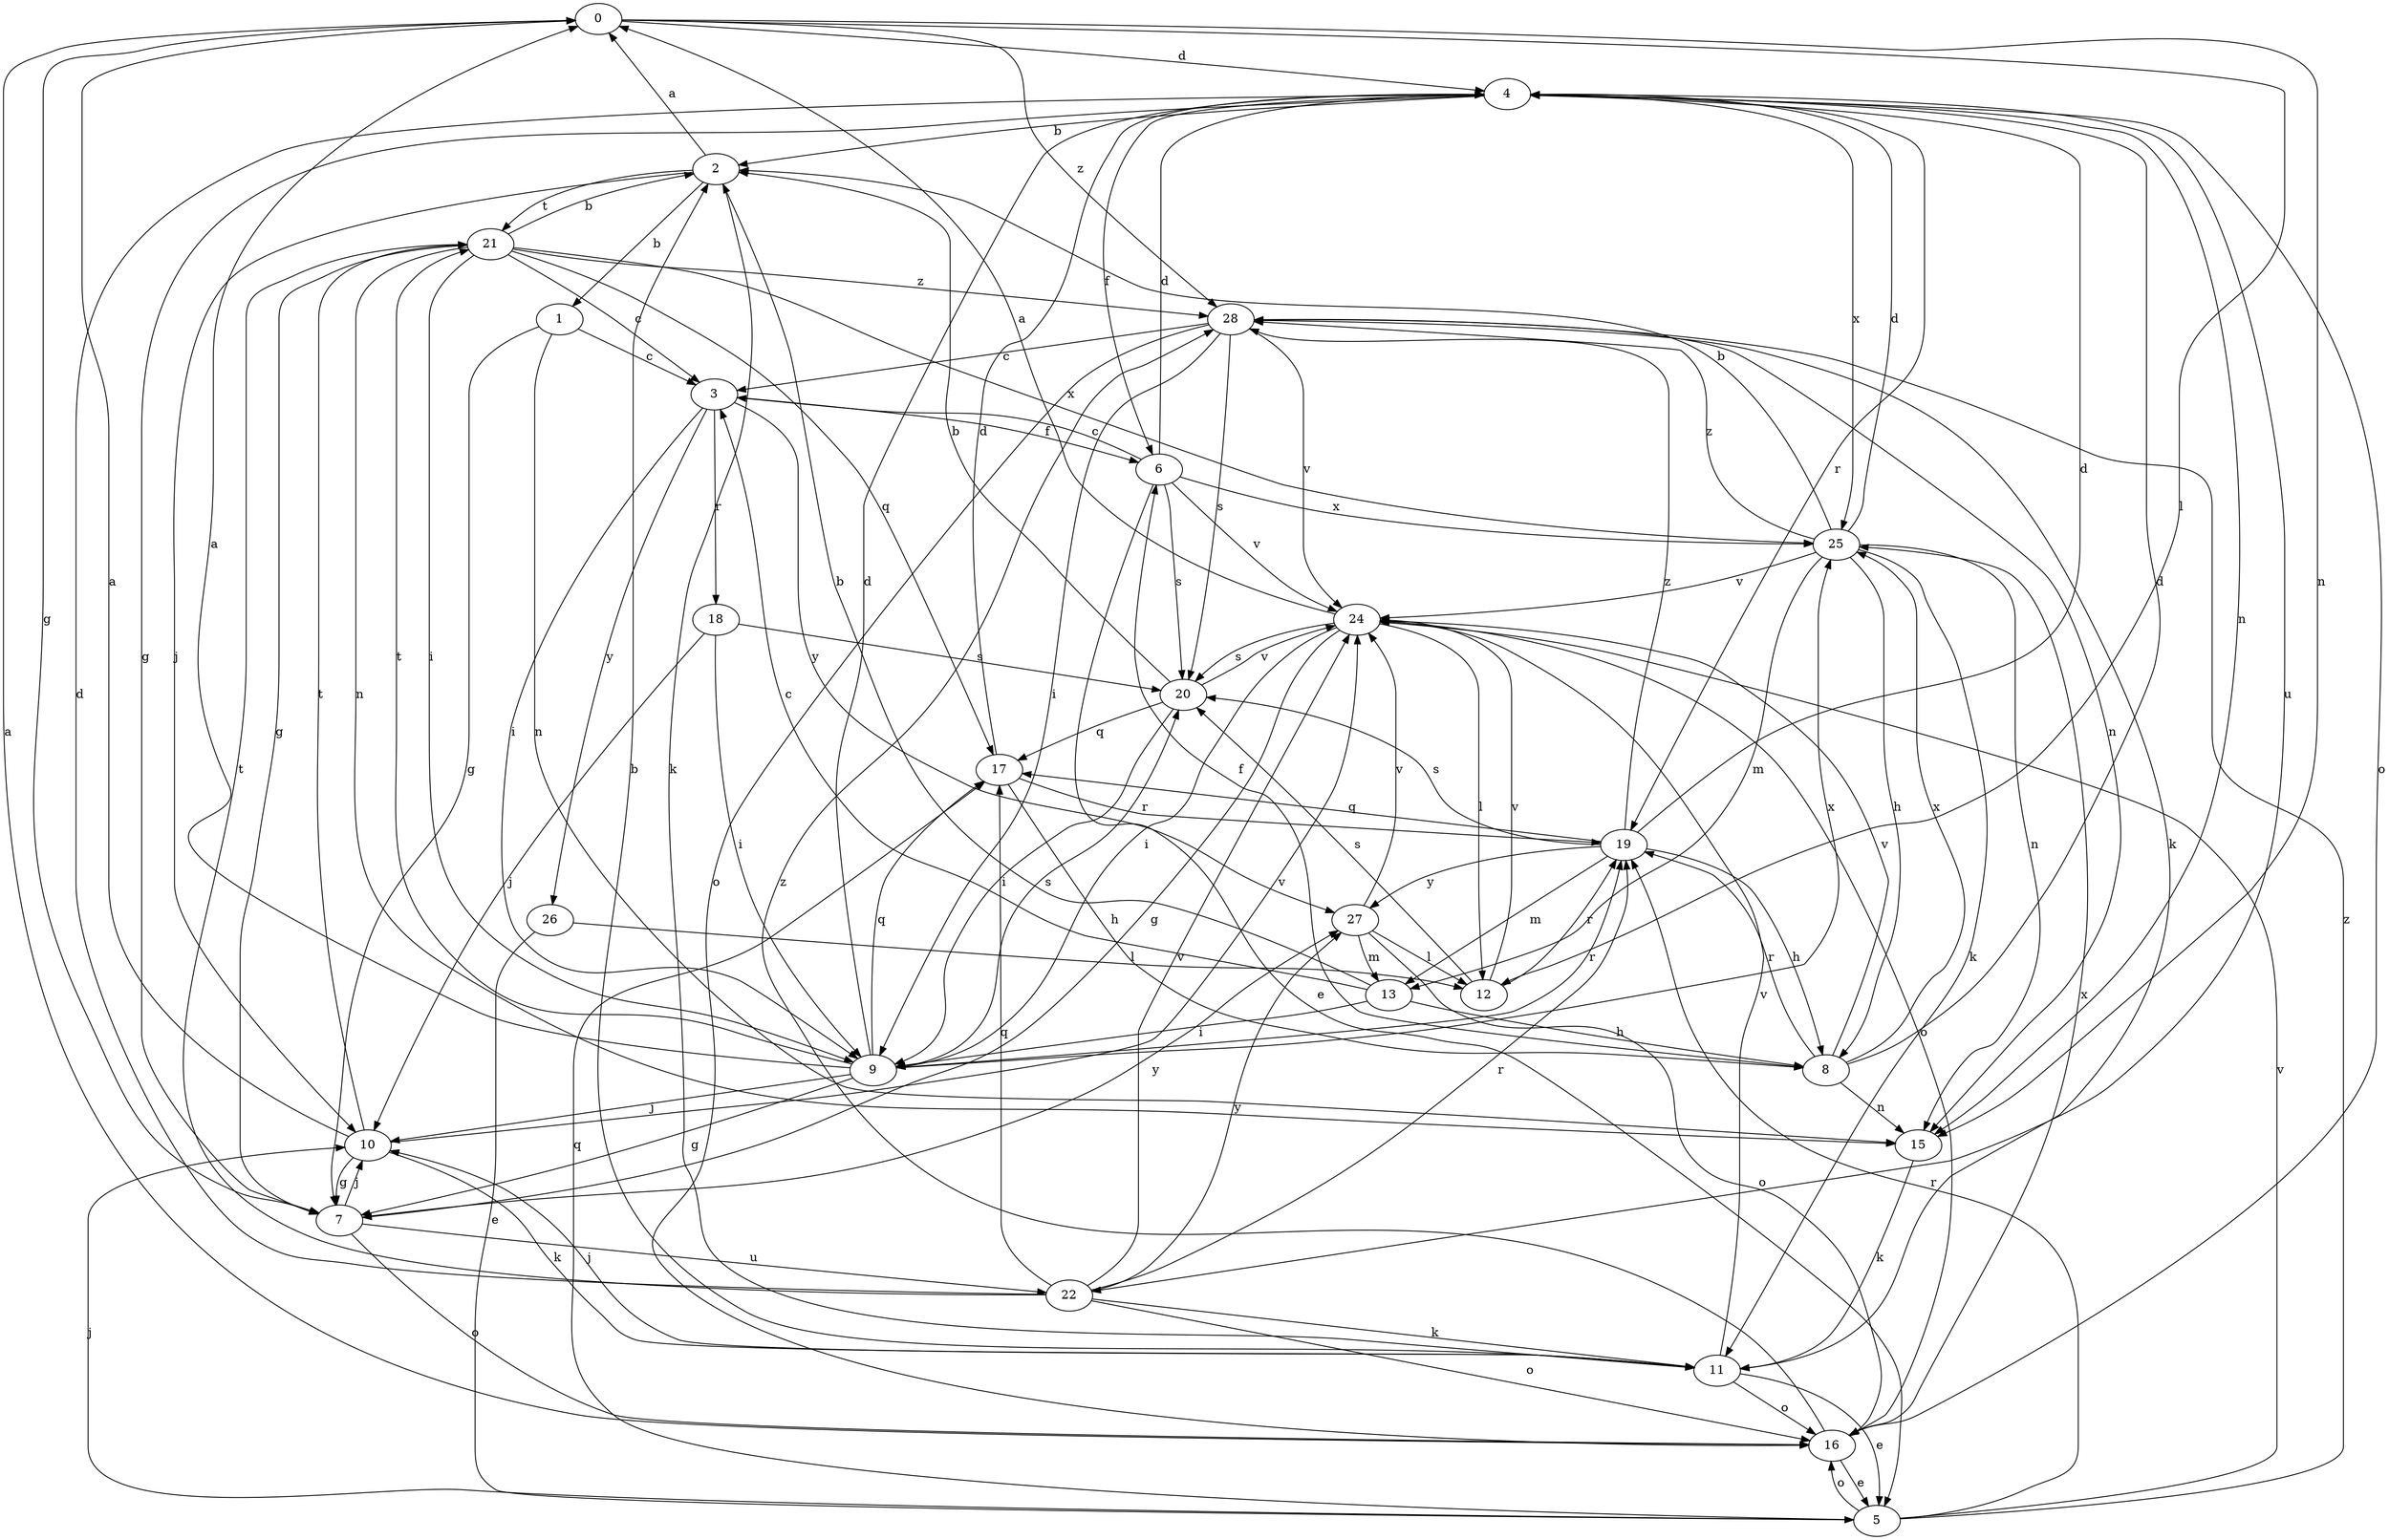 strict digraph  {
0;
1;
2;
3;
4;
5;
6;
7;
8;
9;
10;
11;
12;
13;
15;
16;
17;
18;
19;
20;
21;
22;
24;
25;
26;
27;
28;
0 -> 4  [label=d];
0 -> 7  [label=g];
0 -> 12  [label=l];
0 -> 15  [label=n];
0 -> 28  [label=z];
1 -> 3  [label=c];
1 -> 7  [label=g];
1 -> 15  [label=n];
2 -> 0  [label=a];
2 -> 1  [label=b];
2 -> 10  [label=j];
2 -> 11  [label=k];
2 -> 21  [label=t];
3 -> 6  [label=f];
3 -> 9  [label=i];
3 -> 18  [label=r];
3 -> 26  [label=y];
3 -> 27  [label=y];
4 -> 2  [label=b];
4 -> 6  [label=f];
4 -> 7  [label=g];
4 -> 15  [label=n];
4 -> 16  [label=o];
4 -> 19  [label=r];
4 -> 22  [label=u];
4 -> 25  [label=x];
5 -> 10  [label=j];
5 -> 16  [label=o];
5 -> 17  [label=q];
5 -> 19  [label=r];
5 -> 24  [label=v];
5 -> 28  [label=z];
6 -> 3  [label=c];
6 -> 4  [label=d];
6 -> 5  [label=e];
6 -> 20  [label=s];
6 -> 24  [label=v];
6 -> 25  [label=x];
7 -> 10  [label=j];
7 -> 16  [label=o];
7 -> 22  [label=u];
7 -> 27  [label=y];
8 -> 4  [label=d];
8 -> 6  [label=f];
8 -> 15  [label=n];
8 -> 19  [label=r];
8 -> 24  [label=v];
8 -> 25  [label=x];
9 -> 0  [label=a];
9 -> 4  [label=d];
9 -> 7  [label=g];
9 -> 10  [label=j];
9 -> 17  [label=q];
9 -> 19  [label=r];
9 -> 20  [label=s];
9 -> 21  [label=t];
9 -> 25  [label=x];
10 -> 0  [label=a];
10 -> 7  [label=g];
10 -> 11  [label=k];
10 -> 21  [label=t];
10 -> 24  [label=v];
11 -> 2  [label=b];
11 -> 5  [label=e];
11 -> 10  [label=j];
11 -> 16  [label=o];
11 -> 24  [label=v];
12 -> 19  [label=r];
12 -> 20  [label=s];
12 -> 24  [label=v];
13 -> 2  [label=b];
13 -> 3  [label=c];
13 -> 8  [label=h];
13 -> 9  [label=i];
15 -> 11  [label=k];
16 -> 0  [label=a];
16 -> 5  [label=e];
16 -> 25  [label=x];
16 -> 28  [label=z];
17 -> 4  [label=d];
17 -> 8  [label=h];
17 -> 19  [label=r];
18 -> 9  [label=i];
18 -> 10  [label=j];
18 -> 20  [label=s];
19 -> 4  [label=d];
19 -> 8  [label=h];
19 -> 13  [label=m];
19 -> 17  [label=q];
19 -> 20  [label=s];
19 -> 27  [label=y];
19 -> 28  [label=z];
20 -> 2  [label=b];
20 -> 9  [label=i];
20 -> 17  [label=q];
20 -> 24  [label=v];
21 -> 2  [label=b];
21 -> 3  [label=c];
21 -> 7  [label=g];
21 -> 9  [label=i];
21 -> 15  [label=n];
21 -> 17  [label=q];
21 -> 25  [label=x];
21 -> 28  [label=z];
22 -> 4  [label=d];
22 -> 11  [label=k];
22 -> 16  [label=o];
22 -> 17  [label=q];
22 -> 19  [label=r];
22 -> 21  [label=t];
22 -> 24  [label=v];
22 -> 27  [label=y];
24 -> 0  [label=a];
24 -> 7  [label=g];
24 -> 9  [label=i];
24 -> 12  [label=l];
24 -> 16  [label=o];
24 -> 20  [label=s];
25 -> 2  [label=b];
25 -> 4  [label=d];
25 -> 8  [label=h];
25 -> 11  [label=k];
25 -> 13  [label=m];
25 -> 15  [label=n];
25 -> 24  [label=v];
25 -> 28  [label=z];
26 -> 5  [label=e];
26 -> 12  [label=l];
27 -> 12  [label=l];
27 -> 13  [label=m];
27 -> 16  [label=o];
27 -> 24  [label=v];
28 -> 3  [label=c];
28 -> 9  [label=i];
28 -> 11  [label=k];
28 -> 15  [label=n];
28 -> 16  [label=o];
28 -> 20  [label=s];
28 -> 24  [label=v];
}
